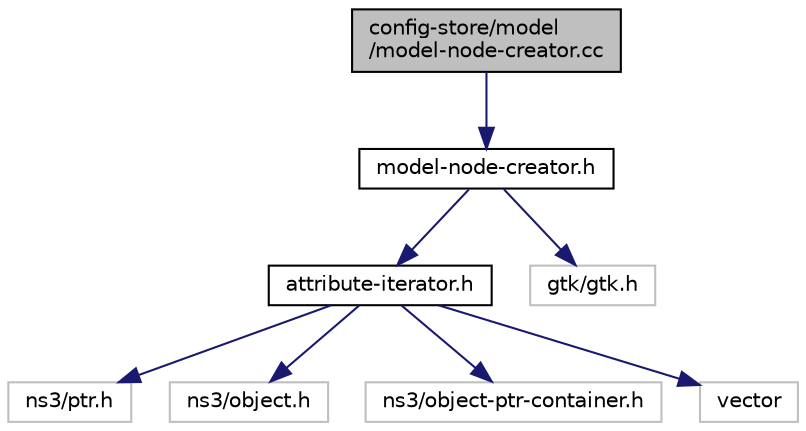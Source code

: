 digraph "config-store/model/model-node-creator.cc"
{
  edge [fontname="Helvetica",fontsize="10",labelfontname="Helvetica",labelfontsize="10"];
  node [fontname="Helvetica",fontsize="10",shape=record];
  Node1 [label="config-store/model\l/model-node-creator.cc",height=0.2,width=0.4,color="black", fillcolor="grey75", style="filled", fontcolor="black"];
  Node1 -> Node2 [color="midnightblue",fontsize="10",style="solid"];
  Node2 [label="model-node-creator.h",height=0.2,width=0.4,color="black", fillcolor="white", style="filled",URL="$df/dea/model-node-creator_8h.html"];
  Node2 -> Node3 [color="midnightblue",fontsize="10",style="solid"];
  Node3 [label="attribute-iterator.h",height=0.2,width=0.4,color="black", fillcolor="white", style="filled",URL="$d4/dc3/attribute-iterator_8h.html"];
  Node3 -> Node4 [color="midnightblue",fontsize="10",style="solid"];
  Node4 [label="ns3/ptr.h",height=0.2,width=0.4,color="grey75", fillcolor="white", style="filled"];
  Node3 -> Node5 [color="midnightblue",fontsize="10",style="solid"];
  Node5 [label="ns3/object.h",height=0.2,width=0.4,color="grey75", fillcolor="white", style="filled"];
  Node3 -> Node6 [color="midnightblue",fontsize="10",style="solid"];
  Node6 [label="ns3/object-ptr-container.h",height=0.2,width=0.4,color="grey75", fillcolor="white", style="filled"];
  Node3 -> Node7 [color="midnightblue",fontsize="10",style="solid"];
  Node7 [label="vector",height=0.2,width=0.4,color="grey75", fillcolor="white", style="filled"];
  Node2 -> Node8 [color="midnightblue",fontsize="10",style="solid"];
  Node8 [label="gtk/gtk.h",height=0.2,width=0.4,color="grey75", fillcolor="white", style="filled"];
}
